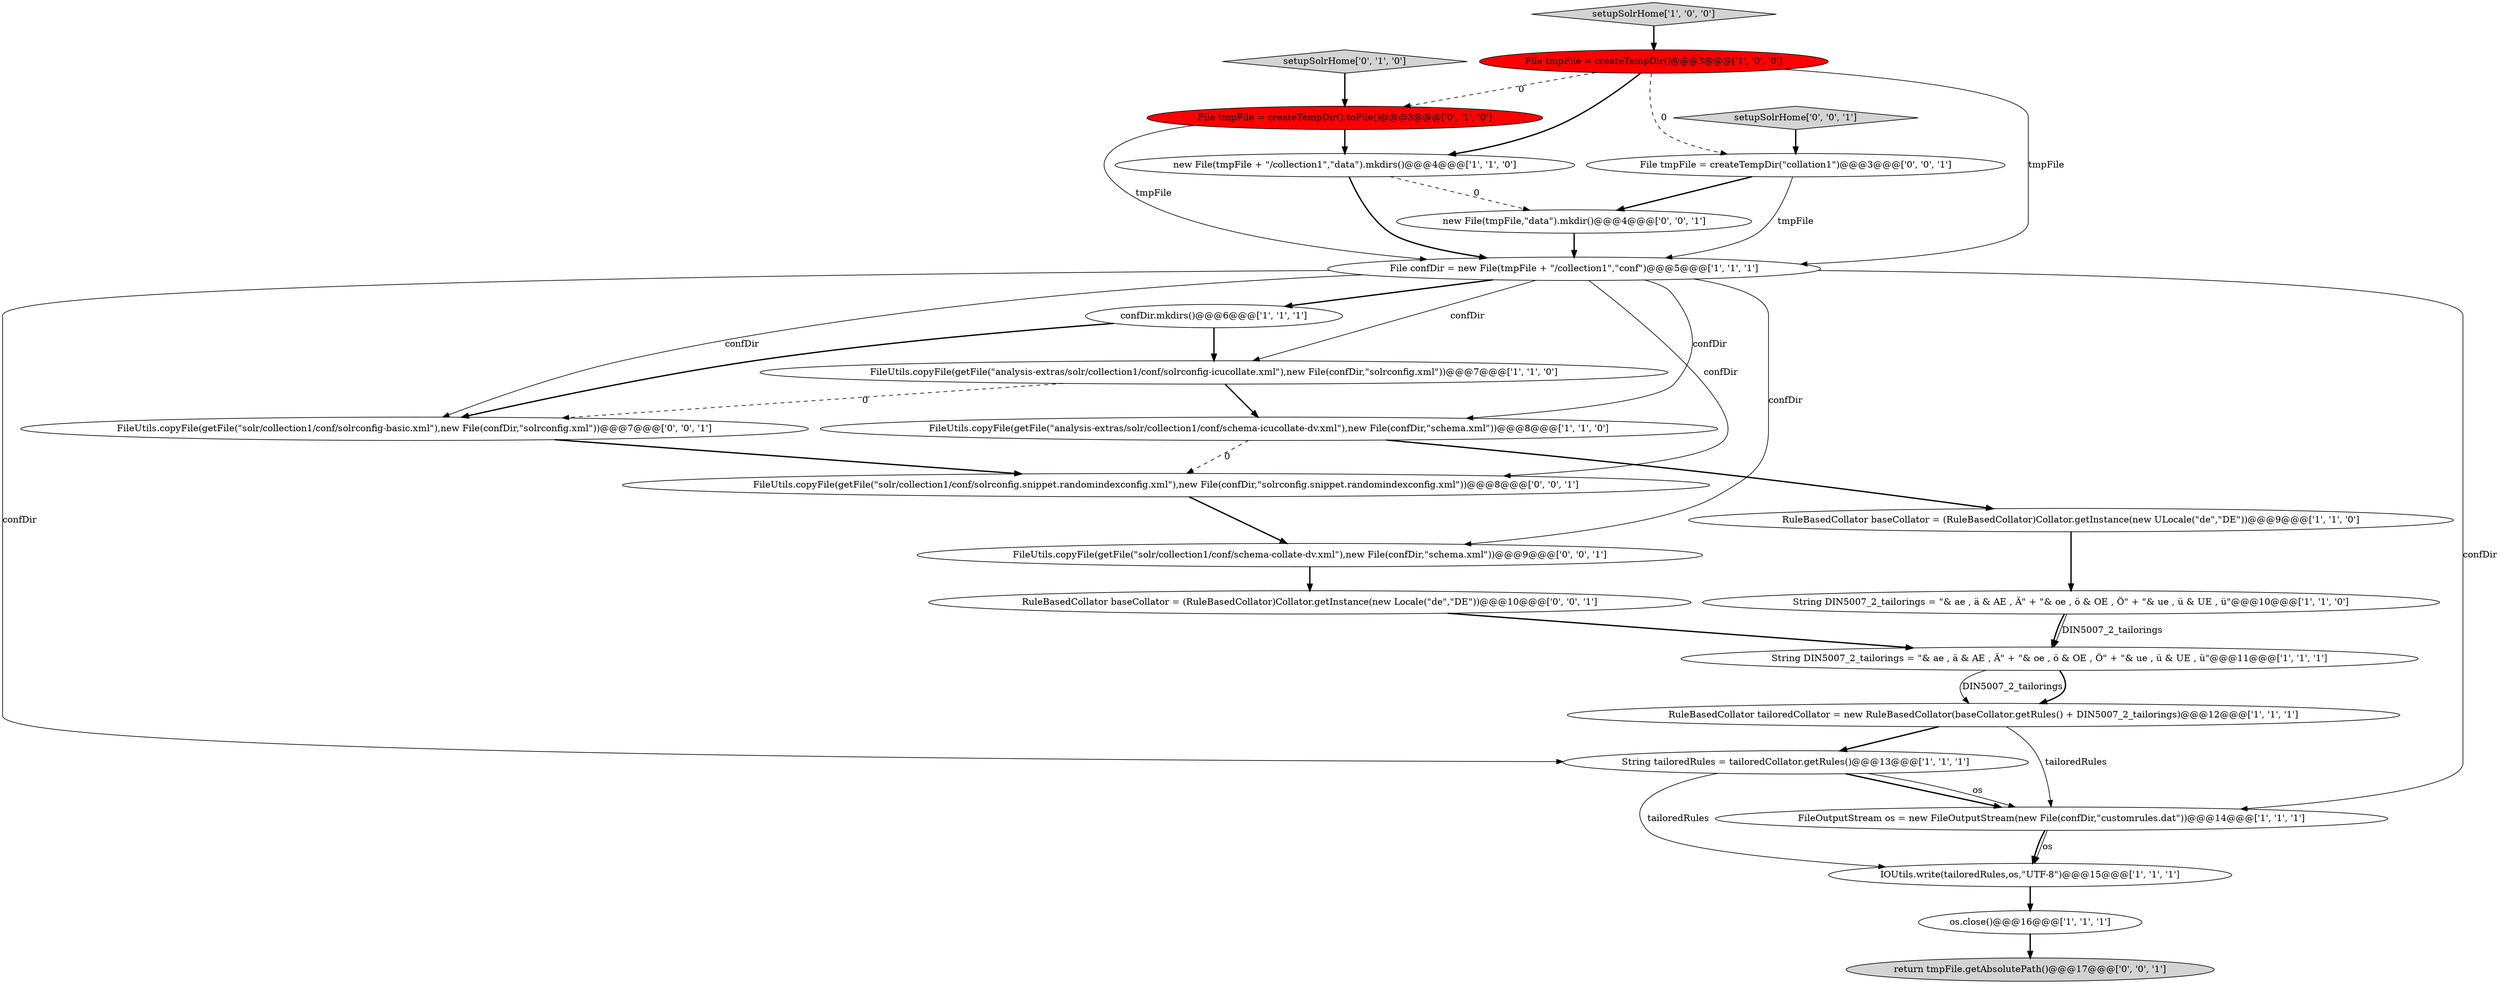 digraph {
24 [style = filled, label = "FileUtils.copyFile(getFile(\"solr/collection1/conf/solrconfig-basic.xml\"),new File(confDir,\"solrconfig.xml\"))@@@7@@@['0', '0', '1']", fillcolor = white, shape = ellipse image = "AAA0AAABBB3BBB"];
20 [style = filled, label = "setupSolrHome['0', '0', '1']", fillcolor = lightgray, shape = diamond image = "AAA0AAABBB3BBB"];
10 [style = filled, label = "FileOutputStream os = new FileOutputStream(new File(confDir,\"customrules.dat\"))@@@14@@@['1', '1', '1']", fillcolor = white, shape = ellipse image = "AAA0AAABBB1BBB"];
14 [style = filled, label = "String DIN5007_2_tailorings = \"& ae , ä & AE , Ä\" + \"& oe , ö & OE , Ö\" + \"& ue , ü & UE , ü\"@@@11@@@['1', '1', '1']", fillcolor = white, shape = ellipse image = "AAA0AAABBB1BBB"];
23 [style = filled, label = "new File(tmpFile,\"data\").mkdir()@@@4@@@['0', '0', '1']", fillcolor = white, shape = ellipse image = "AAA0AAABBB3BBB"];
18 [style = filled, label = "FileUtils.copyFile(getFile(\"solr/collection1/conf/solrconfig.snippet.randomindexconfig.xml\"),new File(confDir,\"solrconfig.snippet.randomindexconfig.xml\"))@@@8@@@['0', '0', '1']", fillcolor = white, shape = ellipse image = "AAA0AAABBB3BBB"];
19 [style = filled, label = "FileUtils.copyFile(getFile(\"solr/collection1/conf/schema-collate-dv.xml\"),new File(confDir,\"schema.xml\"))@@@9@@@['0', '0', '1']", fillcolor = white, shape = ellipse image = "AAA0AAABBB3BBB"];
12 [style = filled, label = "RuleBasedCollator baseCollator = (RuleBasedCollator)Collator.getInstance(new ULocale(\"de\",\"DE\"))@@@9@@@['1', '1', '0']", fillcolor = white, shape = ellipse image = "AAA0AAABBB1BBB"];
8 [style = filled, label = "confDir.mkdirs()@@@6@@@['1', '1', '1']", fillcolor = white, shape = ellipse image = "AAA0AAABBB1BBB"];
22 [style = filled, label = "return tmpFile.getAbsolutePath()@@@17@@@['0', '0', '1']", fillcolor = lightgray, shape = ellipse image = "AAA0AAABBB3BBB"];
0 [style = filled, label = "String tailoredRules = tailoredCollator.getRules()@@@13@@@['1', '1', '1']", fillcolor = white, shape = ellipse image = "AAA0AAABBB1BBB"];
15 [style = filled, label = "File tmpFile = createTempDir().toFile()@@@3@@@['0', '1', '0']", fillcolor = red, shape = ellipse image = "AAA1AAABBB2BBB"];
13 [style = filled, label = "String DIN5007_2_tailorings = \"& ae , ä & AE , Ä\" + \"& oe , ö & OE , Ö\" + \"& ue , ü & UE , ü\"@@@10@@@['1', '1', '0']", fillcolor = white, shape = ellipse image = "AAA0AAABBB1BBB"];
1 [style = filled, label = "setupSolrHome['1', '0', '0']", fillcolor = lightgray, shape = diamond image = "AAA0AAABBB1BBB"];
17 [style = filled, label = "File tmpFile = createTempDir(\"collation1\")@@@3@@@['0', '0', '1']", fillcolor = white, shape = ellipse image = "AAA0AAABBB3BBB"];
2 [style = filled, label = "FileUtils.copyFile(getFile(\"analysis-extras/solr/collection1/conf/schema-icucollate-dv.xml\"),new File(confDir,\"schema.xml\"))@@@8@@@['1', '1', '0']", fillcolor = white, shape = ellipse image = "AAA0AAABBB1BBB"];
16 [style = filled, label = "setupSolrHome['0', '1', '0']", fillcolor = lightgray, shape = diamond image = "AAA0AAABBB2BBB"];
21 [style = filled, label = "RuleBasedCollator baseCollator = (RuleBasedCollator)Collator.getInstance(new Locale(\"de\",\"DE\"))@@@10@@@['0', '0', '1']", fillcolor = white, shape = ellipse image = "AAA0AAABBB3BBB"];
5 [style = filled, label = "FileUtils.copyFile(getFile(\"analysis-extras/solr/collection1/conf/solrconfig-icucollate.xml\"),new File(confDir,\"solrconfig.xml\"))@@@7@@@['1', '1', '0']", fillcolor = white, shape = ellipse image = "AAA0AAABBB1BBB"];
7 [style = filled, label = "new File(tmpFile + \"/collection1\",\"data\").mkdirs()@@@4@@@['1', '1', '0']", fillcolor = white, shape = ellipse image = "AAA0AAABBB1BBB"];
9 [style = filled, label = "RuleBasedCollator tailoredCollator = new RuleBasedCollator(baseCollator.getRules() + DIN5007_2_tailorings)@@@12@@@['1', '1', '1']", fillcolor = white, shape = ellipse image = "AAA0AAABBB1BBB"];
6 [style = filled, label = "File confDir = new File(tmpFile + \"/collection1\",\"conf\")@@@5@@@['1', '1', '1']", fillcolor = white, shape = ellipse image = "AAA0AAABBB1BBB"];
11 [style = filled, label = "os.close()@@@16@@@['1', '1', '1']", fillcolor = white, shape = ellipse image = "AAA0AAABBB1BBB"];
3 [style = filled, label = "IOUtils.write(tailoredRules,os,\"UTF-8\")@@@15@@@['1', '1', '1']", fillcolor = white, shape = ellipse image = "AAA0AAABBB1BBB"];
4 [style = filled, label = "File tmpFile = createTempDir()@@@3@@@['1', '0', '0']", fillcolor = red, shape = ellipse image = "AAA1AAABBB1BBB"];
16->15 [style = bold, label=""];
1->4 [style = bold, label=""];
20->17 [style = bold, label=""];
7->23 [style = dashed, label="0"];
9->0 [style = bold, label=""];
15->7 [style = bold, label=""];
4->17 [style = dashed, label="0"];
4->6 [style = solid, label="tmpFile"];
5->24 [style = dashed, label="0"];
3->11 [style = bold, label=""];
18->19 [style = bold, label=""];
10->3 [style = bold, label=""];
10->3 [style = solid, label="os"];
6->18 [style = solid, label="confDir"];
14->9 [style = solid, label="DIN5007_2_tailorings"];
24->18 [style = bold, label=""];
17->23 [style = bold, label=""];
4->7 [style = bold, label=""];
2->12 [style = bold, label=""];
6->19 [style = solid, label="confDir"];
6->2 [style = solid, label="confDir"];
15->6 [style = solid, label="tmpFile"];
12->13 [style = bold, label=""];
9->10 [style = solid, label="tailoredRules"];
5->2 [style = bold, label=""];
0->10 [style = bold, label=""];
0->10 [style = solid, label="os"];
0->3 [style = solid, label="tailoredRules"];
8->5 [style = bold, label=""];
6->10 [style = solid, label="confDir"];
4->15 [style = dashed, label="0"];
23->6 [style = bold, label=""];
7->6 [style = bold, label=""];
6->8 [style = bold, label=""];
6->0 [style = solid, label="confDir"];
2->18 [style = dashed, label="0"];
11->22 [style = bold, label=""];
6->24 [style = solid, label="confDir"];
14->9 [style = bold, label=""];
13->14 [style = solid, label="DIN5007_2_tailorings"];
19->21 [style = bold, label=""];
13->14 [style = bold, label=""];
17->6 [style = solid, label="tmpFile"];
6->5 [style = solid, label="confDir"];
21->14 [style = bold, label=""];
8->24 [style = bold, label=""];
}

